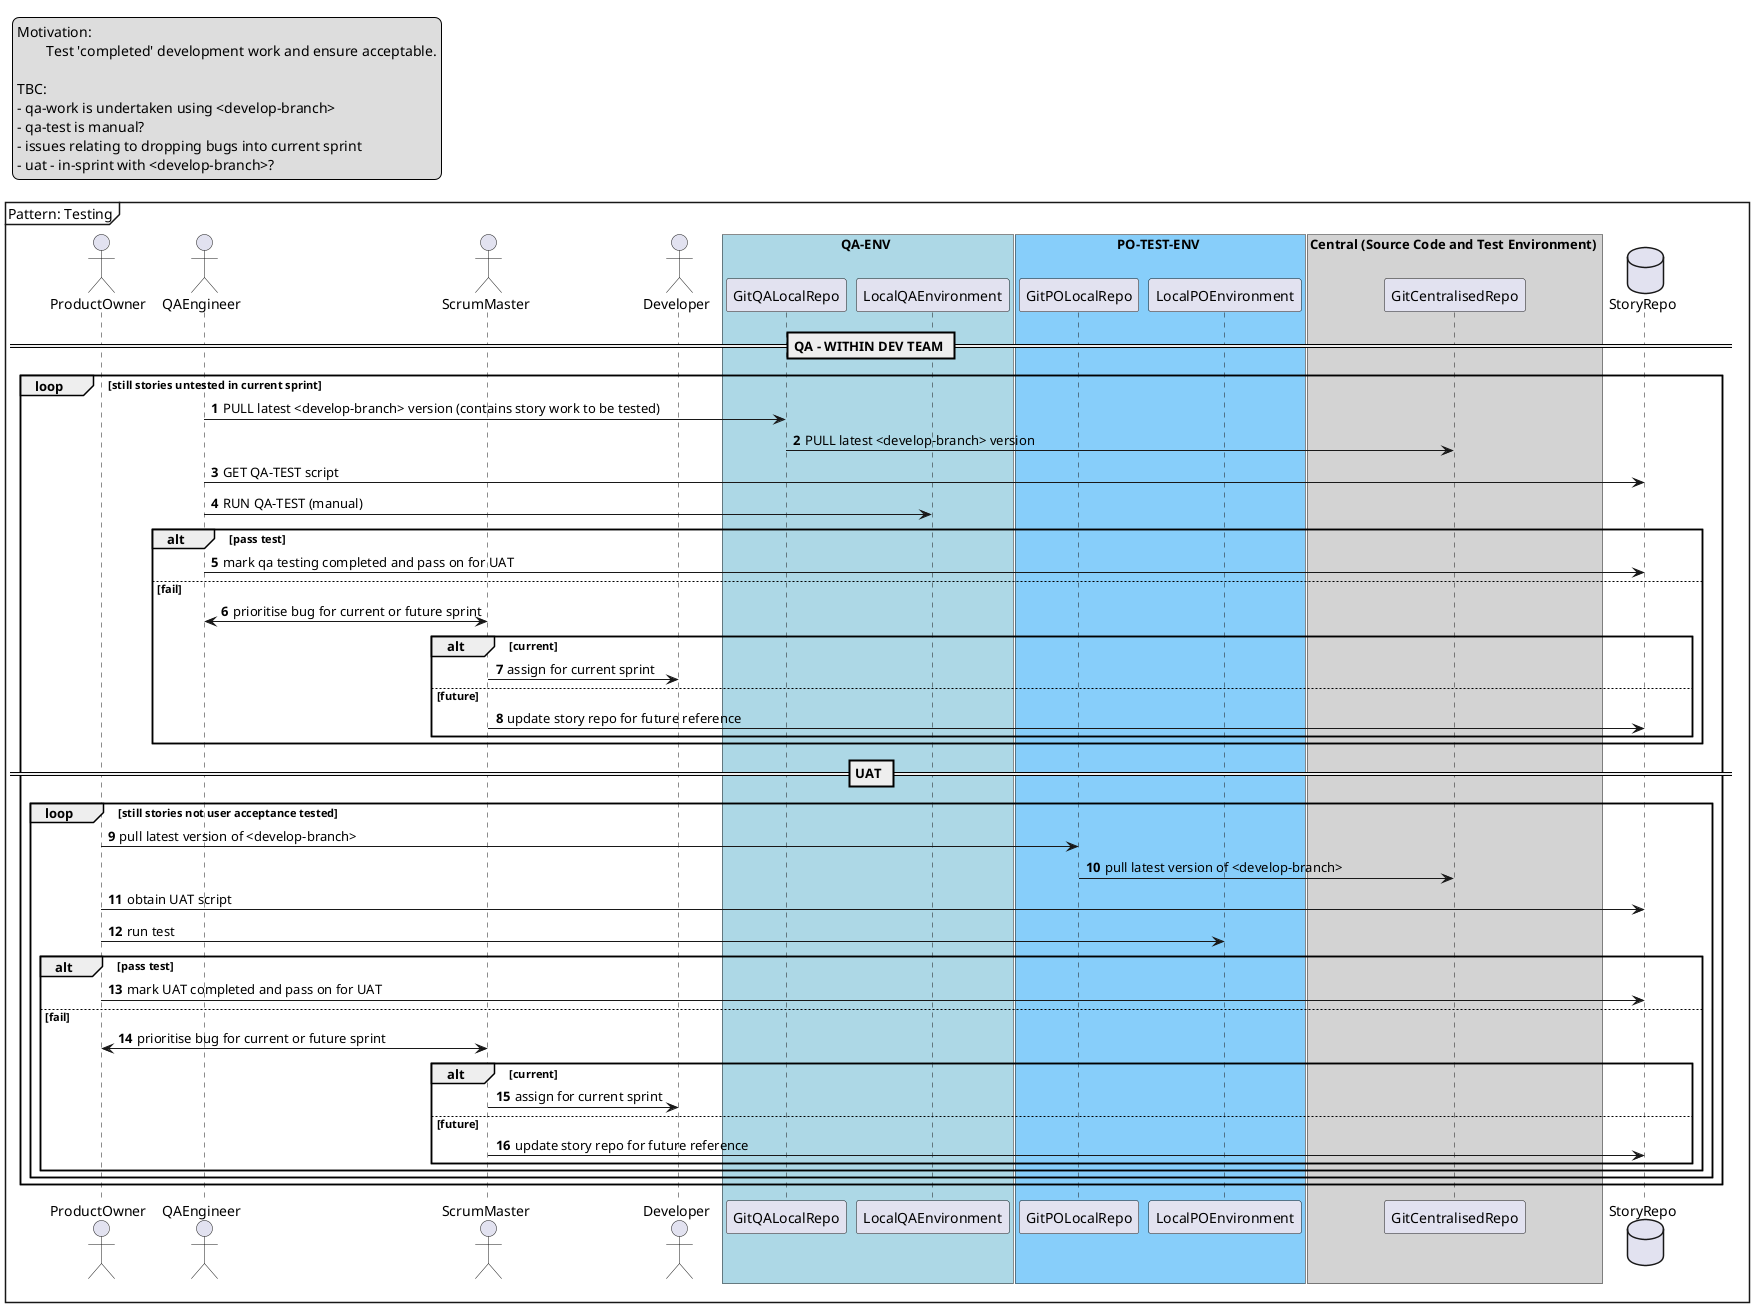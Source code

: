 @startuml seq-qa-uat

skinparam responseMessageBelowArrow true

mainframe Pattern: Testing

legend top left
Motivation: 
	Test 'completed' development work and ensure acceptable.

TBC: 
- qa-work is undertaken using <develop-branch> 
- qa-test is manual?
- issues relating to dropping bugs into current sprint
- uat - in-sprint with <develop-branch>?
end legend

actor ProductOwner as po
actor QAEngineer as qa
actor ScrumMaster as sm
actor Developer as dev

box QA-ENV #LightBlue
	participant GitQALocalRepo as gqlr
	participant LocalQAEnvironment as lqe
end box

box PO-TEST-ENV #LightSkyBlue
	participant GitPOLocalRepo as gplr
	participant LocalPOEnvironment as lpe
end box

box Central (Source Code and Test Environment) #LightGray
	participant GitCentralisedRepo as gc
end box

database StoryRepo as sr

autonumber 0.0
autonumber inc A

== QA - WITHIN DEV TEAM ==

autonumber 1
loop still stories untested in current sprint
	qa -> gqlr : PULL latest <develop-branch> version (contains story work to be tested)
	gqlr -> gc : PULL latest <develop-branch> version
	qa -> sr : GET QA-TEST script
	qa -> lqe: RUN QA-TEST (manual)
	
	alt pass test
		qa -> sr: mark qa testing completed and pass on for UAT
	else fail
		sm <-> qa: prioritise bug for current or future sprint
		alt current
			sm -> dev: assign for current sprint
		else future
			sm -> sr: update story repo for future reference
		end
	end

== UAT ==

loop still stories not user acceptance tested
	po -> gplr: pull latest version of <develop-branch>
	gplr -> gc: pull latest version of <develop-branch>
	po -> sr: obtain UAT script
	po -> lpe: run test
	
	alt pass test
		po -> sr: mark UAT completed and pass on for UAT
	else fail
		sm <-> po: prioritise bug for current or future sprint
		alt current
			sm -> dev: assign for current sprint
		else future
			sm -> sr: update story repo for future reference
		end
	end
end
	
end loop

@enduml
